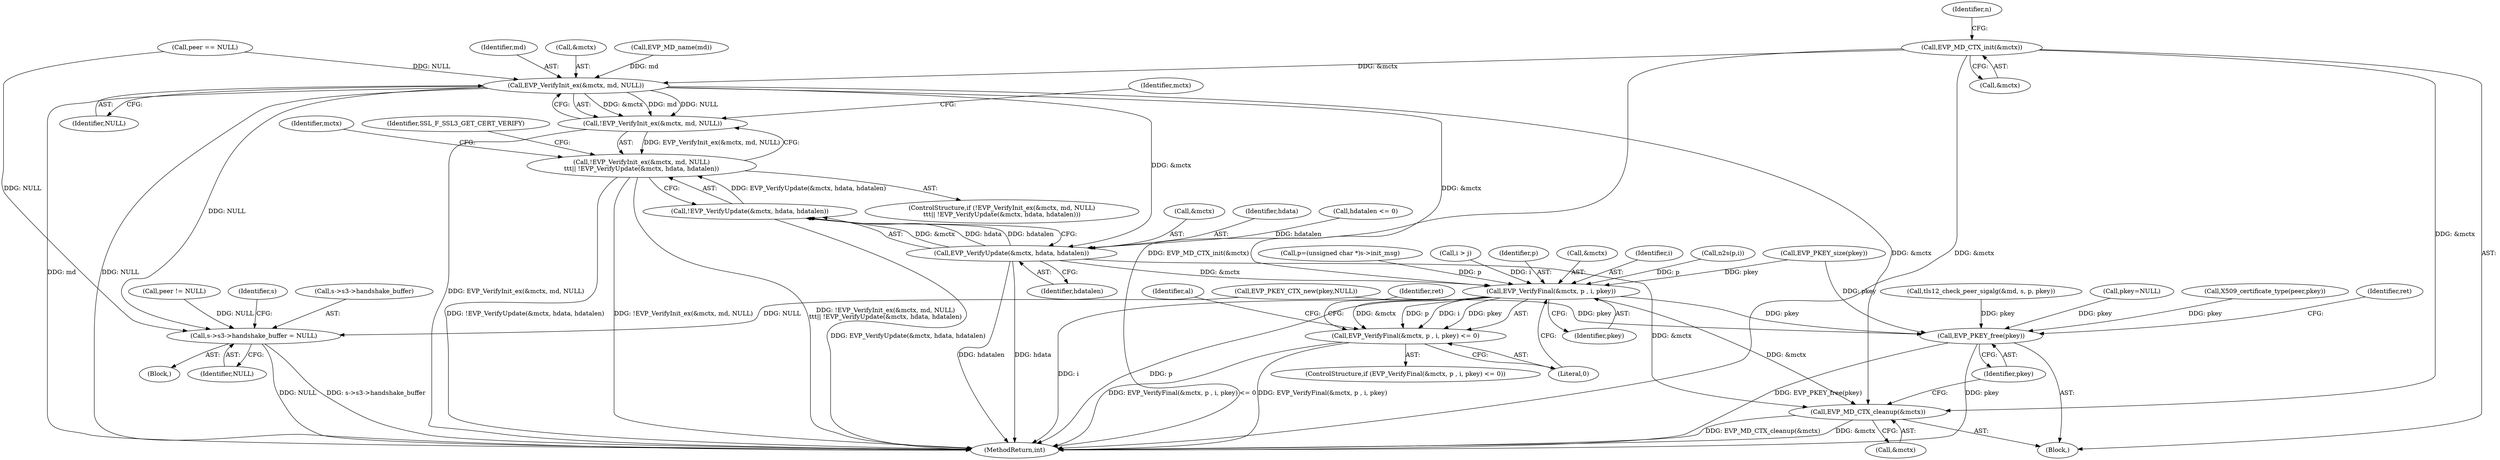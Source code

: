 digraph "0_openssl_1421e0c584ae9120ca1b88098f13d6d2e90b83a3@API" {
"1000132" [label="(Call,EVP_MD_CTX_init(&mctx))"];
"1000415" [label="(Call,EVP_VerifyInit_ex(&mctx, md, NULL))"];
"1000414" [label="(Call,!EVP_VerifyInit_ex(&mctx, md, NULL))"];
"1000413" [label="(Call,!EVP_VerifyInit_ex(&mctx, md, NULL)\n\t\t\t|| !EVP_VerifyUpdate(&mctx, hdata, hdatalen))"];
"1000421" [label="(Call,EVP_VerifyUpdate(&mctx, hdata, hdatalen))"];
"1000420" [label="(Call,!EVP_VerifyUpdate(&mctx, hdata, hdatalen))"];
"1000436" [label="(Call,EVP_VerifyFinal(&mctx, p , i, pkey))"];
"1000435" [label="(Call,EVP_VerifyFinal(&mctx, p , i, pkey) <= 0)"];
"1000720" [label="(Call,EVP_MD_CTX_cleanup(&mctx))"];
"1000723" [label="(Call,EVP_PKEY_free(pkey))"];
"1000706" [label="(Call,s->s3->handshake_buffer = NULL)"];
"1000706" [label="(Call,s->s3->handshake_buffer = NULL)"];
"1000419" [label="(Identifier,NULL)"];
"1000611" [label="(Call,EVP_PKEY_CTX_new(pkey,NULL))"];
"1000297" [label="(Call,tls12_check_peer_sigalg(&md, s, p, pkey))"];
"1000183" [label="(Call,pkey=NULL)"];
"1000261" [label="(Call,p=(unsigned char *)s->init_msg)"];
"1000358" [label="(Call,i > j)"];
"1000699" [label="(Block,)"];
"1000414" [label="(Call,!EVP_VerifyInit_ex(&mctx, md, NULL))"];
"1000721" [label="(Call,&mctx)"];
"1000439" [label="(Identifier,p)"];
"1000712" [label="(Identifier,NULL)"];
"1000682" [label="(Identifier,ret)"];
"1000436" [label="(Call,EVP_VerifyFinal(&mctx, p , i, pkey))"];
"1000437" [label="(Call,&mctx)"];
"1000207" [label="(Call,peer != NULL)"];
"1000354" [label="(Call,EVP_PKEY_size(pkey))"];
"1000415" [label="(Call,EVP_VerifyInit_ex(&mctx, md, NULL))"];
"1000421" [label="(Call,EVP_VerifyUpdate(&mctx, hdata, hdatalen))"];
"1000438" [label="(Identifier,mctx)"];
"1000434" [label="(ControlStructure,if (EVP_VerifyFinal(&mctx, p , i, pkey) <= 0))"];
"1000428" [label="(Identifier,SSL_F_SSL3_GET_CERT_VERIFY)"];
"1000441" [label="(Identifier,pkey)"];
"1000422" [label="(Call,&mctx)"];
"1000442" [label="(Literal,0)"];
"1000425" [label="(Identifier,hdatalen)"];
"1000445" [label="(Identifier,al)"];
"1000107" [label="(Block,)"];
"1000223" [label="(Call,peer == NULL)"];
"1000435" [label="(Call,EVP_VerifyFinal(&mctx, p , i, pkey) <= 0)"];
"1000724" [label="(Identifier,pkey)"];
"1000716" [label="(Identifier,s)"];
"1000416" [label="(Call,&mctx)"];
"1000423" [label="(Identifier,mctx)"];
"1000136" [label="(Identifier,n)"];
"1000413" [label="(Call,!EVP_VerifyInit_ex(&mctx, md, NULL)\n\t\t\t|| !EVP_VerifyUpdate(&mctx, hdata, hdatalen))"];
"1000424" [label="(Identifier,hdata)"];
"1000727" [label="(MethodReturn,int)"];
"1000410" [label="(Call,EVP_MD_name(md))"];
"1000175" [label="(Call,X509_certificate_type(peer,pkey))"];
"1000723" [label="(Call,EVP_PKEY_free(pkey))"];
"1000707" [label="(Call,s->s3->handshake_buffer)"];
"1000726" [label="(Identifier,ret)"];
"1000133" [label="(Call,&mctx)"];
"1000396" [label="(Call,hdatalen <= 0)"];
"1000420" [label="(Call,!EVP_VerifyUpdate(&mctx, hdata, hdatalen))"];
"1000418" [label="(Identifier,md)"];
"1000412" [label="(ControlStructure,if (!EVP_VerifyInit_ex(&mctx, md, NULL)\n\t\t\t|| !EVP_VerifyUpdate(&mctx, hdata, hdatalen)))"];
"1000132" [label="(Call,EVP_MD_CTX_init(&mctx))"];
"1000440" [label="(Identifier,i)"];
"1000720" [label="(Call,EVP_MD_CTX_cleanup(&mctx))"];
"1000334" [label="(Call,n2s(p,i))"];
"1000132" -> "1000107"  [label="AST: "];
"1000132" -> "1000133"  [label="CFG: "];
"1000133" -> "1000132"  [label="AST: "];
"1000136" -> "1000132"  [label="CFG: "];
"1000132" -> "1000727"  [label="DDG: EVP_MD_CTX_init(&mctx)"];
"1000132" -> "1000727"  [label="DDG: &mctx"];
"1000132" -> "1000415"  [label="DDG: &mctx"];
"1000132" -> "1000720"  [label="DDG: &mctx"];
"1000415" -> "1000414"  [label="AST: "];
"1000415" -> "1000419"  [label="CFG: "];
"1000416" -> "1000415"  [label="AST: "];
"1000418" -> "1000415"  [label="AST: "];
"1000419" -> "1000415"  [label="AST: "];
"1000414" -> "1000415"  [label="CFG: "];
"1000415" -> "1000727"  [label="DDG: md"];
"1000415" -> "1000727"  [label="DDG: NULL"];
"1000415" -> "1000414"  [label="DDG: &mctx"];
"1000415" -> "1000414"  [label="DDG: md"];
"1000415" -> "1000414"  [label="DDG: NULL"];
"1000410" -> "1000415"  [label="DDG: md"];
"1000223" -> "1000415"  [label="DDG: NULL"];
"1000415" -> "1000421"  [label="DDG: &mctx"];
"1000415" -> "1000436"  [label="DDG: &mctx"];
"1000415" -> "1000706"  [label="DDG: NULL"];
"1000415" -> "1000720"  [label="DDG: &mctx"];
"1000414" -> "1000413"  [label="AST: "];
"1000423" -> "1000414"  [label="CFG: "];
"1000413" -> "1000414"  [label="CFG: "];
"1000414" -> "1000727"  [label="DDG: EVP_VerifyInit_ex(&mctx, md, NULL)"];
"1000414" -> "1000413"  [label="DDG: EVP_VerifyInit_ex(&mctx, md, NULL)"];
"1000413" -> "1000412"  [label="AST: "];
"1000413" -> "1000420"  [label="CFG: "];
"1000420" -> "1000413"  [label="AST: "];
"1000428" -> "1000413"  [label="CFG: "];
"1000438" -> "1000413"  [label="CFG: "];
"1000413" -> "1000727"  [label="DDG: !EVP_VerifyUpdate(&mctx, hdata, hdatalen)"];
"1000413" -> "1000727"  [label="DDG: !EVP_VerifyInit_ex(&mctx, md, NULL)"];
"1000413" -> "1000727"  [label="DDG: !EVP_VerifyInit_ex(&mctx, md, NULL)\n\t\t\t|| !EVP_VerifyUpdate(&mctx, hdata, hdatalen)"];
"1000420" -> "1000413"  [label="DDG: EVP_VerifyUpdate(&mctx, hdata, hdatalen)"];
"1000421" -> "1000420"  [label="AST: "];
"1000421" -> "1000425"  [label="CFG: "];
"1000422" -> "1000421"  [label="AST: "];
"1000424" -> "1000421"  [label="AST: "];
"1000425" -> "1000421"  [label="AST: "];
"1000420" -> "1000421"  [label="CFG: "];
"1000421" -> "1000727"  [label="DDG: hdatalen"];
"1000421" -> "1000727"  [label="DDG: hdata"];
"1000421" -> "1000420"  [label="DDG: &mctx"];
"1000421" -> "1000420"  [label="DDG: hdata"];
"1000421" -> "1000420"  [label="DDG: hdatalen"];
"1000396" -> "1000421"  [label="DDG: hdatalen"];
"1000421" -> "1000436"  [label="DDG: &mctx"];
"1000421" -> "1000720"  [label="DDG: &mctx"];
"1000420" -> "1000727"  [label="DDG: EVP_VerifyUpdate(&mctx, hdata, hdatalen)"];
"1000436" -> "1000435"  [label="AST: "];
"1000436" -> "1000441"  [label="CFG: "];
"1000437" -> "1000436"  [label="AST: "];
"1000439" -> "1000436"  [label="AST: "];
"1000440" -> "1000436"  [label="AST: "];
"1000441" -> "1000436"  [label="AST: "];
"1000442" -> "1000436"  [label="CFG: "];
"1000436" -> "1000727"  [label="DDG: i"];
"1000436" -> "1000727"  [label="DDG: p"];
"1000436" -> "1000435"  [label="DDG: &mctx"];
"1000436" -> "1000435"  [label="DDG: p"];
"1000436" -> "1000435"  [label="DDG: i"];
"1000436" -> "1000435"  [label="DDG: pkey"];
"1000261" -> "1000436"  [label="DDG: p"];
"1000334" -> "1000436"  [label="DDG: p"];
"1000358" -> "1000436"  [label="DDG: i"];
"1000354" -> "1000436"  [label="DDG: pkey"];
"1000436" -> "1000720"  [label="DDG: &mctx"];
"1000436" -> "1000723"  [label="DDG: pkey"];
"1000435" -> "1000434"  [label="AST: "];
"1000435" -> "1000442"  [label="CFG: "];
"1000442" -> "1000435"  [label="AST: "];
"1000445" -> "1000435"  [label="CFG: "];
"1000682" -> "1000435"  [label="CFG: "];
"1000435" -> "1000727"  [label="DDG: EVP_VerifyFinal(&mctx, p , i, pkey)"];
"1000435" -> "1000727"  [label="DDG: EVP_VerifyFinal(&mctx, p , i, pkey) <= 0"];
"1000720" -> "1000107"  [label="AST: "];
"1000720" -> "1000721"  [label="CFG: "];
"1000721" -> "1000720"  [label="AST: "];
"1000724" -> "1000720"  [label="CFG: "];
"1000720" -> "1000727"  [label="DDG: &mctx"];
"1000720" -> "1000727"  [label="DDG: EVP_MD_CTX_cleanup(&mctx)"];
"1000723" -> "1000107"  [label="AST: "];
"1000723" -> "1000724"  [label="CFG: "];
"1000724" -> "1000723"  [label="AST: "];
"1000726" -> "1000723"  [label="CFG: "];
"1000723" -> "1000727"  [label="DDG: pkey"];
"1000723" -> "1000727"  [label="DDG: EVP_PKEY_free(pkey)"];
"1000183" -> "1000723"  [label="DDG: pkey"];
"1000297" -> "1000723"  [label="DDG: pkey"];
"1000175" -> "1000723"  [label="DDG: pkey"];
"1000611" -> "1000723"  [label="DDG: pkey"];
"1000354" -> "1000723"  [label="DDG: pkey"];
"1000706" -> "1000699"  [label="AST: "];
"1000706" -> "1000712"  [label="CFG: "];
"1000707" -> "1000706"  [label="AST: "];
"1000712" -> "1000706"  [label="AST: "];
"1000716" -> "1000706"  [label="CFG: "];
"1000706" -> "1000727"  [label="DDG: NULL"];
"1000706" -> "1000727"  [label="DDG: s->s3->handshake_buffer"];
"1000223" -> "1000706"  [label="DDG: NULL"];
"1000207" -> "1000706"  [label="DDG: NULL"];
"1000611" -> "1000706"  [label="DDG: NULL"];
}
